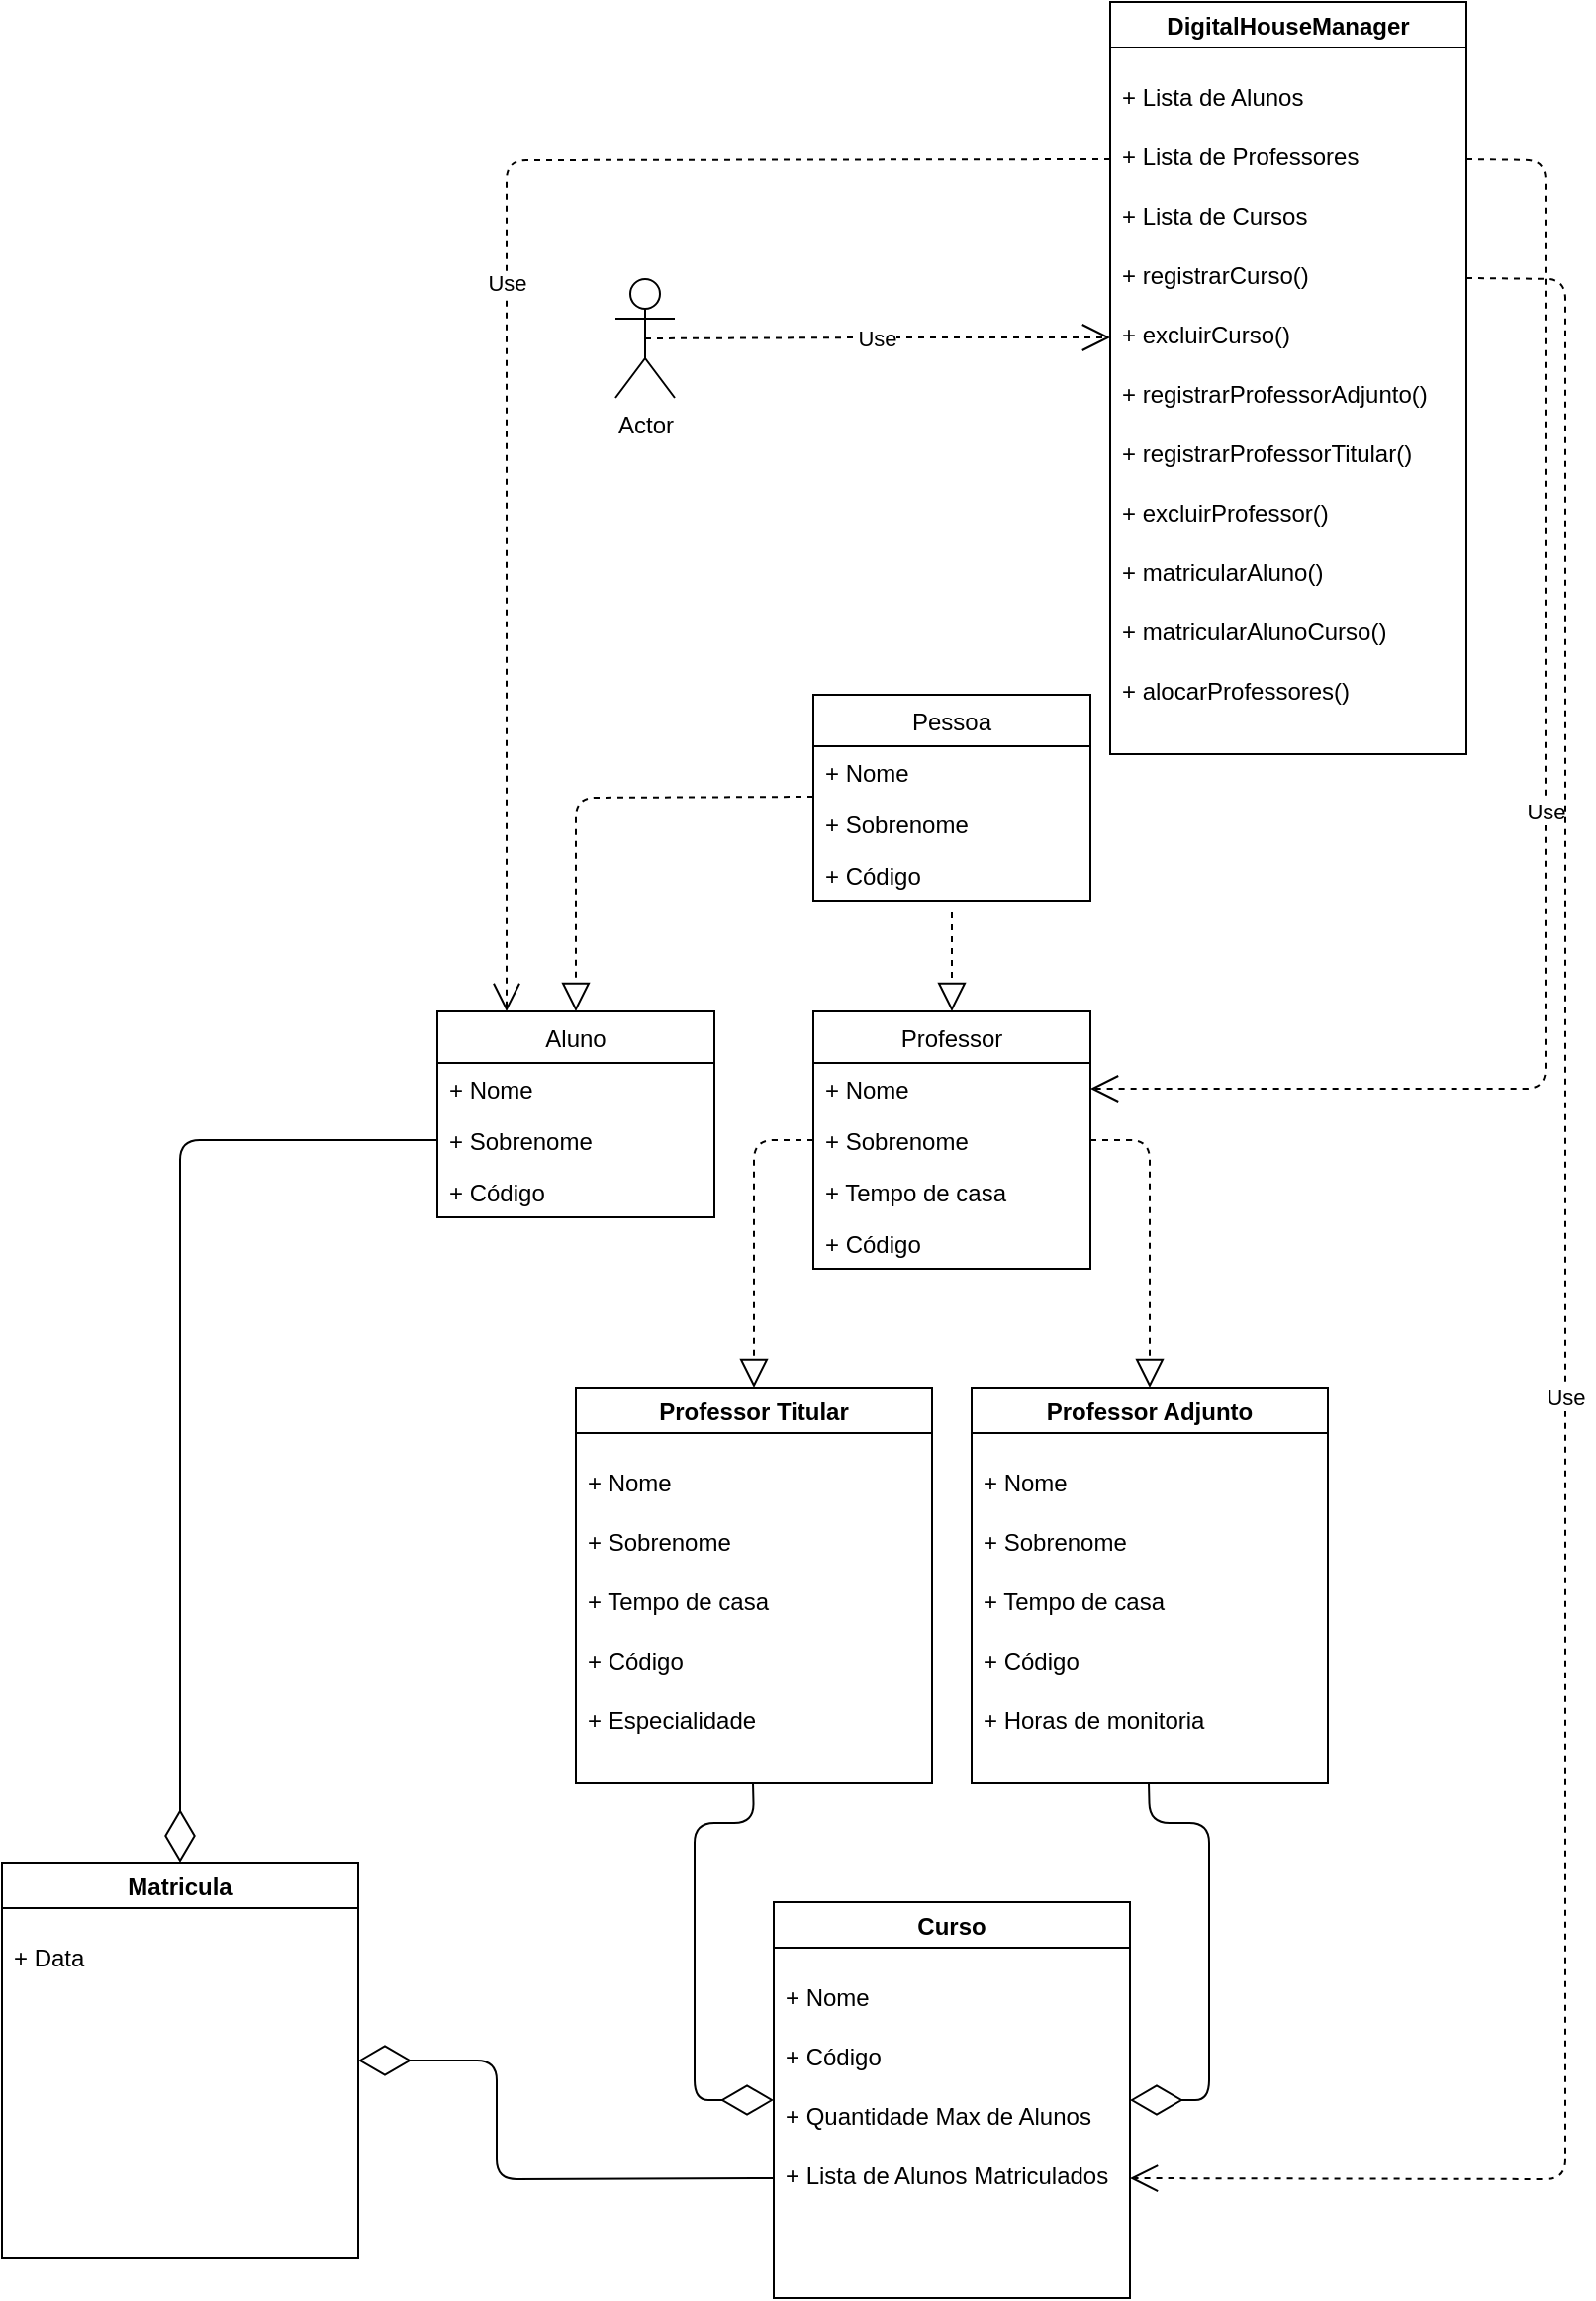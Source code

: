 <mxfile version="14.6.6" type="embed" pages="3"><diagram id="CEzgyfS1ZEKbiMNEQ5bn" name="Page-1"><mxGraphModel dx="1148" dy="632" grid="1" gridSize="10" guides="1" tooltips="1" connect="1" arrows="1" fold="1" page="1" pageScale="1" pageWidth="827" pageHeight="1169" math="0" shadow="0"><root><mxCell id="0"/><mxCell id="1" parent="0"/><mxCell id="S0CsdJAvT5r21fd5XkQx-24" value="Aluno" style="swimlane;fontStyle=0;childLayout=stackLayout;horizontal=1;startSize=26;fillColor=none;horizontalStack=0;resizeParent=1;resizeParentMax=0;resizeLast=0;collapsible=1;marginBottom=0;" parent="1" vertex="1"><mxGeometry x="240" y="510" width="140" height="104" as="geometry"/></mxCell><mxCell id="S0CsdJAvT5r21fd5XkQx-26" value="+ Nome" style="text;strokeColor=none;fillColor=none;align=left;verticalAlign=top;spacingLeft=4;spacingRight=4;overflow=hidden;rotatable=0;points=[[0,0.5],[1,0.5]];portConstraint=eastwest;" parent="S0CsdJAvT5r21fd5XkQx-24" vertex="1"><mxGeometry y="26" width="140" height="26" as="geometry"/></mxCell><mxCell id="S0CsdJAvT5r21fd5XkQx-25" value="+ Sobrenome" style="text;strokeColor=none;fillColor=none;align=left;verticalAlign=top;spacingLeft=4;spacingRight=4;overflow=hidden;rotatable=0;points=[[0,0.5],[1,0.5]];portConstraint=eastwest;" parent="S0CsdJAvT5r21fd5XkQx-24" vertex="1"><mxGeometry y="52" width="140" height="26" as="geometry"/></mxCell><mxCell id="S0CsdJAvT5r21fd5XkQx-27" value="+ Código" style="text;strokeColor=none;fillColor=none;align=left;verticalAlign=top;spacingLeft=4;spacingRight=4;overflow=hidden;rotatable=0;points=[[0,0.5],[1,0.5]];portConstraint=eastwest;" parent="S0CsdJAvT5r21fd5XkQx-24" vertex="1"><mxGeometry y="78" width="140" height="26" as="geometry"/></mxCell><mxCell id="mtN1036-0Aml82Bo_X0W-26" value="Professor" style="swimlane;fontStyle=0;childLayout=stackLayout;horizontal=1;startSize=26;fillColor=none;horizontalStack=0;resizeParent=1;resizeParentMax=0;resizeLast=0;collapsible=1;marginBottom=0;" parent="1" vertex="1"><mxGeometry x="430" y="510" width="140" height="130" as="geometry"/></mxCell><mxCell id="mtN1036-0Aml82Bo_X0W-27" value="+ Nome" style="text;strokeColor=none;fillColor=none;align=left;verticalAlign=top;spacingLeft=4;spacingRight=4;overflow=hidden;rotatable=0;points=[[0,0.5],[1,0.5]];portConstraint=eastwest;" parent="mtN1036-0Aml82Bo_X0W-26" vertex="1"><mxGeometry y="26" width="140" height="26" as="geometry"/></mxCell><mxCell id="mtN1036-0Aml82Bo_X0W-28" value="+ Sobrenome" style="text;strokeColor=none;fillColor=none;align=left;verticalAlign=top;spacingLeft=4;spacingRight=4;overflow=hidden;rotatable=0;points=[[0,0.5],[1,0.5]];portConstraint=eastwest;" parent="mtN1036-0Aml82Bo_X0W-26" vertex="1"><mxGeometry y="52" width="140" height="26" as="geometry"/></mxCell><mxCell id="mtN1036-0Aml82Bo_X0W-29" value="+ Tempo de casa" style="text;fillColor=none;align=left;verticalAlign=top;spacingLeft=4;spacingRight=4;overflow=hidden;rotatable=0;points=[[0,0.5],[1,0.5]];portConstraint=eastwest;" parent="mtN1036-0Aml82Bo_X0W-26" vertex="1"><mxGeometry y="78" width="140" height="26" as="geometry"/></mxCell><mxCell id="mtN1036-0Aml82Bo_X0W-32" value="+ Código" style="text;strokeColor=none;fillColor=none;align=left;verticalAlign=top;spacingLeft=4;spacingRight=4;overflow=hidden;rotatable=0;points=[[0,0.5],[1,0.5]];portConstraint=eastwest;" parent="mtN1036-0Aml82Bo_X0W-26" vertex="1"><mxGeometry y="104" width="140" height="26" as="geometry"/></mxCell><mxCell id="mtN1036-0Aml82Bo_X0W-34" value="Pessoa" style="swimlane;fontStyle=0;childLayout=stackLayout;horizontal=1;startSize=26;fillColor=none;horizontalStack=0;resizeParent=1;resizeParentMax=0;resizeLast=0;collapsible=1;marginBottom=0;" parent="1" vertex="1"><mxGeometry x="430" y="350" width="140" height="104" as="geometry"/></mxCell><mxCell id="mtN1036-0Aml82Bo_X0W-35" value="+ Nome" style="text;strokeColor=none;fillColor=none;align=left;verticalAlign=top;spacingLeft=4;spacingRight=4;overflow=hidden;rotatable=0;points=[[0,0.5],[1,0.5]];portConstraint=eastwest;" parent="mtN1036-0Aml82Bo_X0W-34" vertex="1"><mxGeometry y="26" width="140" height="26" as="geometry"/></mxCell><mxCell id="mtN1036-0Aml82Bo_X0W-36" value="+ Sobrenome" style="text;strokeColor=none;fillColor=none;align=left;verticalAlign=top;spacingLeft=4;spacingRight=4;overflow=hidden;rotatable=0;points=[[0,0.5],[1,0.5]];portConstraint=eastwest;" parent="mtN1036-0Aml82Bo_X0W-34" vertex="1"><mxGeometry y="52" width="140" height="26" as="geometry"/></mxCell><mxCell id="mtN1036-0Aml82Bo_X0W-37" value="+ Código" style="text;strokeColor=none;fillColor=none;align=left;verticalAlign=top;spacingLeft=4;spacingRight=4;overflow=hidden;rotatable=0;points=[[0,0.5],[1,0.5]];portConstraint=eastwest;" parent="mtN1036-0Aml82Bo_X0W-34" vertex="1"><mxGeometry y="78" width="140" height="26" as="geometry"/></mxCell><mxCell id="mtN1036-0Aml82Bo_X0W-38" value="" style="endArrow=block;dashed=1;endFill=0;endSize=12;html=1;entryX=0.5;entryY=0;entryDx=0;entryDy=0;strokeWidth=1;rounded=1;shadow=0;sketch=0;jumpStyle=none;" parent="1" target="mtN1036-0Aml82Bo_X0W-26" edge="1"><mxGeometry width="160" relative="1" as="geometry"><mxPoint x="500" y="460" as="sourcePoint"/><mxPoint x="600" y="470" as="targetPoint"/></mxGeometry></mxCell><mxCell id="mtN1036-0Aml82Bo_X0W-39" value="" style="endArrow=block;dashed=1;endFill=0;endSize=12;html=1;shadow=0;strokeWidth=1;entryX=0.5;entryY=0;entryDx=0;entryDy=0;" parent="1" target="S0CsdJAvT5r21fd5XkQx-24" edge="1"><mxGeometry width="160" relative="1" as="geometry"><mxPoint x="430" y="401.5" as="sourcePoint"/><mxPoint x="220" y="402" as="targetPoint"/><Array as="points"><mxPoint x="310" y="402"/></Array></mxGeometry></mxCell><mxCell id="oIrv9wTdibyzk0VPh0hq-39" value="Professor Titular" style="swimlane;startSize=23;" parent="1" vertex="1"><mxGeometry x="310" y="700" width="180" height="200" as="geometry"/></mxCell><mxCell id="oIrv9wTdibyzk0VPh0hq-24" value="+ Nome" style="text;strokeColor=none;fillColor=none;align=left;verticalAlign=top;spacingLeft=4;spacingRight=4;overflow=hidden;rotatable=0;points=[[0,0.5],[1,0.5]];portConstraint=eastwest;" parent="oIrv9wTdibyzk0VPh0hq-39" vertex="1"><mxGeometry y="34.5" width="200" height="30" as="geometry"/></mxCell><mxCell id="oIrv9wTdibyzk0VPh0hq-41" value="+ Sobrenome" style="text;strokeColor=none;fillColor=none;align=left;verticalAlign=top;spacingLeft=4;spacingRight=4;overflow=hidden;rotatable=0;points=[[0,0.5],[1,0.5]];portConstraint=eastwest;" parent="oIrv9wTdibyzk0VPh0hq-39" vertex="1"><mxGeometry y="64.5" width="200" height="30" as="geometry"/></mxCell><mxCell id="oIrv9wTdibyzk0VPh0hq-42" value="+ Tempo de casa" style="text;strokeColor=none;fillColor=none;align=left;verticalAlign=top;spacingLeft=4;spacingRight=4;overflow=hidden;rotatable=0;points=[[0,0.5],[1,0.5]];portConstraint=eastwest;" parent="oIrv9wTdibyzk0VPh0hq-39" vertex="1"><mxGeometry y="94.5" width="200" height="30" as="geometry"/></mxCell><mxCell id="oIrv9wTdibyzk0VPh0hq-43" value="+ Código" style="text;strokeColor=none;fillColor=none;align=left;verticalAlign=top;spacingLeft=4;spacingRight=4;overflow=hidden;rotatable=0;points=[[0,0.5],[1,0.5]];portConstraint=eastwest;" parent="oIrv9wTdibyzk0VPh0hq-39" vertex="1"><mxGeometry y="124.5" width="200" height="30" as="geometry"/></mxCell><mxCell id="oIrv9wTdibyzk0VPh0hq-44" value="+ Especialidade" style="text;strokeColor=none;fillColor=none;align=left;verticalAlign=top;spacingLeft=4;spacingRight=4;overflow=hidden;rotatable=0;points=[[0,0.5],[1,0.5]];portConstraint=eastwest;" parent="oIrv9wTdibyzk0VPh0hq-39" vertex="1"><mxGeometry y="154.5" width="200" height="30" as="geometry"/></mxCell><mxCell id="oIrv9wTdibyzk0VPh0hq-45" value="Professor Adjunto" style="swimlane;startSize=23;" parent="1" vertex="1"><mxGeometry x="510" y="700" width="180" height="200" as="geometry"/></mxCell><mxCell id="oIrv9wTdibyzk0VPh0hq-46" value="+ Nome" style="text;strokeColor=none;fillColor=none;align=left;verticalAlign=top;spacingLeft=4;spacingRight=4;overflow=hidden;rotatable=0;points=[[0,0.5],[1,0.5]];portConstraint=eastwest;" parent="oIrv9wTdibyzk0VPh0hq-45" vertex="1"><mxGeometry y="34.5" width="200" height="30" as="geometry"/></mxCell><mxCell id="oIrv9wTdibyzk0VPh0hq-47" value="+ Sobrenome" style="text;strokeColor=none;fillColor=none;align=left;verticalAlign=top;spacingLeft=4;spacingRight=4;overflow=hidden;rotatable=0;points=[[0,0.5],[1,0.5]];portConstraint=eastwest;" parent="oIrv9wTdibyzk0VPh0hq-45" vertex="1"><mxGeometry y="64.5" width="200" height="30" as="geometry"/></mxCell><mxCell id="oIrv9wTdibyzk0VPh0hq-48" value="+ Tempo de casa" style="text;strokeColor=none;fillColor=none;align=left;verticalAlign=top;spacingLeft=4;spacingRight=4;overflow=hidden;rotatable=0;points=[[0,0.5],[1,0.5]];portConstraint=eastwest;" parent="oIrv9wTdibyzk0VPh0hq-45" vertex="1"><mxGeometry y="94.5" width="200" height="30" as="geometry"/></mxCell><mxCell id="oIrv9wTdibyzk0VPh0hq-49" value="+ Código" style="text;strokeColor=none;fillColor=none;align=left;verticalAlign=top;spacingLeft=4;spacingRight=4;overflow=hidden;rotatable=0;points=[[0,0.5],[1,0.5]];portConstraint=eastwest;" parent="oIrv9wTdibyzk0VPh0hq-45" vertex="1"><mxGeometry y="124.5" width="200" height="30" as="geometry"/></mxCell><mxCell id="oIrv9wTdibyzk0VPh0hq-50" value="+ Horas de monitoria" style="text;strokeColor=none;fillColor=none;align=left;verticalAlign=top;spacingLeft=4;spacingRight=4;overflow=hidden;rotatable=0;points=[[0,0.5],[1,0.5]];portConstraint=eastwest;" parent="oIrv9wTdibyzk0VPh0hq-45" vertex="1"><mxGeometry y="154.5" width="200" height="30" as="geometry"/></mxCell><mxCell id="oIrv9wTdibyzk0VPh0hq-51" value="" style="endArrow=block;dashed=1;endFill=0;endSize=12;html=1;entryX=0.5;entryY=0;entryDx=0;entryDy=0;exitX=1;exitY=0.5;exitDx=0;exitDy=0;" parent="1" source="mtN1036-0Aml82Bo_X0W-28" target="oIrv9wTdibyzk0VPh0hq-45" edge="1"><mxGeometry width="160" relative="1" as="geometry"><mxPoint x="570" y="580" as="sourcePoint"/><mxPoint x="730" y="580" as="targetPoint"/><Array as="points"><mxPoint x="600" y="575"/></Array></mxGeometry></mxCell><mxCell id="oIrv9wTdibyzk0VPh0hq-53" value="" style="endArrow=block;dashed=1;endFill=0;endSize=12;html=1;entryX=0.5;entryY=0;entryDx=0;entryDy=0;exitX=0;exitY=0.5;exitDx=0;exitDy=0;" parent="1" source="mtN1036-0Aml82Bo_X0W-28" target="oIrv9wTdibyzk0VPh0hq-39" edge="1"><mxGeometry width="160" relative="1" as="geometry"><mxPoint x="399.76" y="584" as="sourcePoint"/><mxPoint x="399.76" y="614" as="targetPoint"/><Array as="points"><mxPoint x="400" y="575"/></Array></mxGeometry></mxCell><mxCell id="oIrv9wTdibyzk0VPh0hq-66" value="" style="endArrow=diamondThin;endFill=0;endSize=24;html=1;strokeWidth=1;" parent="1" edge="1"><mxGeometry width="160" relative="1" as="geometry"><mxPoint x="599.5" y="900" as="sourcePoint"/><mxPoint x="590" y="1060" as="targetPoint"/><Array as="points"><mxPoint x="600" y="920"/><mxPoint x="630" y="920"/><mxPoint x="630" y="1060"/></Array></mxGeometry></mxCell><mxCell id="oIrv9wTdibyzk0VPh0hq-67" value="" style="endArrow=diamondThin;endFill=0;endSize=24;html=1;strokeWidth=1;" parent="1" edge="1"><mxGeometry width="160" relative="1" as="geometry"><mxPoint x="399.5" y="900" as="sourcePoint"/><mxPoint x="410" y="1060" as="targetPoint"/><Array as="points"><mxPoint x="400" y="920"/><mxPoint x="370" y="920"/><mxPoint x="370" y="1060"/></Array></mxGeometry></mxCell><mxCell id="k4V3ihr_i5Y-Pjru0V6B-3" value="Curso" style="swimlane;startSize=23;" parent="1" vertex="1"><mxGeometry x="410" y="960" width="180" height="200" as="geometry"/></mxCell><mxCell id="k4V3ihr_i5Y-Pjru0V6B-4" value="+ Nome" style="text;strokeColor=none;fillColor=none;align=left;verticalAlign=top;spacingLeft=4;spacingRight=4;overflow=hidden;rotatable=0;points=[[0,0.5],[1,0.5]];portConstraint=eastwest;" parent="k4V3ihr_i5Y-Pjru0V6B-3" vertex="1"><mxGeometry y="34.5" width="180" height="30" as="geometry"/></mxCell><mxCell id="k4V3ihr_i5Y-Pjru0V6B-5" value="+ Código" style="text;strokeColor=none;fillColor=none;align=left;verticalAlign=top;spacingLeft=4;spacingRight=4;overflow=hidden;rotatable=0;points=[[0,0.5],[1,0.5]];portConstraint=eastwest;" parent="k4V3ihr_i5Y-Pjru0V6B-3" vertex="1"><mxGeometry y="64.5" width="180" height="30" as="geometry"/></mxCell><mxCell id="k4V3ihr_i5Y-Pjru0V6B-6" value="+ Quantidade Max de Alunos" style="text;strokeColor=none;fillColor=none;align=left;verticalAlign=top;spacingLeft=4;spacingRight=4;overflow=hidden;rotatable=0;points=[[0,0.5],[1,0.5]];portConstraint=eastwest;" parent="k4V3ihr_i5Y-Pjru0V6B-3" vertex="1"><mxGeometry y="94.5" width="180" height="30" as="geometry"/></mxCell><mxCell id="k4V3ihr_i5Y-Pjru0V6B-7" value="+ Lista de Alunos Matriculados" style="text;strokeColor=none;fillColor=none;align=left;verticalAlign=top;spacingLeft=4;spacingRight=4;overflow=hidden;rotatable=0;points=[[0,0.5],[1,0.5]];portConstraint=eastwest;" parent="k4V3ihr_i5Y-Pjru0V6B-3" vertex="1"><mxGeometry y="124.5" width="180" height="30" as="geometry"/></mxCell><mxCell id="2" value="Matricula" style="swimlane;startSize=23;" parent="1" vertex="1"><mxGeometry x="20" y="940" width="180" height="200" as="geometry"/></mxCell><mxCell id="3" value="+ Data" style="text;strokeColor=none;fillColor=none;align=left;verticalAlign=top;spacingLeft=4;spacingRight=4;overflow=hidden;rotatable=0;points=[[0,0.5],[1,0.5]];portConstraint=eastwest;" parent="2" vertex="1"><mxGeometry y="34.5" width="180" height="30" as="geometry"/></mxCell><mxCell id="10" value="" style="endArrow=diamondThin;endFill=0;endSize=24;html=1;entryX=0.5;entryY=0;entryDx=0;entryDy=0;exitX=0;exitY=0.5;exitDx=0;exitDy=0;" parent="1" source="S0CsdJAvT5r21fd5XkQx-25" target="2" edge="1"><mxGeometry width="160" relative="1" as="geometry"><mxPoint x="50" y="574.5" as="sourcePoint"/><mxPoint x="210" y="574.5" as="targetPoint"/><Array as="points"><mxPoint x="110" y="575"/></Array></mxGeometry></mxCell><mxCell id="11" value="" style="endArrow=diamondThin;endFill=0;endSize=24;html=1;entryX=1;entryY=0.5;entryDx=0;entryDy=0;exitX=0;exitY=0.5;exitDx=0;exitDy=0;" parent="1" source="k4V3ihr_i5Y-Pjru0V6B-7" target="2" edge="1"><mxGeometry width="160" relative="1" as="geometry"><mxPoint x="330" y="660" as="sourcePoint"/><mxPoint x="190" y="785" as="targetPoint"/><Array as="points"><mxPoint x="270" y="1100"/><mxPoint x="270" y="1040"/></Array></mxGeometry></mxCell><mxCell id="12" value="DigitalHouseManager" style="swimlane;startSize=23;" parent="1" vertex="1"><mxGeometry x="580" width="180" height="380" as="geometry"/></mxCell><mxCell id="13" value="+ Lista de Alunos" style="text;strokeColor=none;fillColor=none;align=left;verticalAlign=top;spacingLeft=4;spacingRight=4;overflow=hidden;rotatable=0;points=[[0,0.5],[1,0.5]];portConstraint=eastwest;" parent="12" vertex="1"><mxGeometry y="34.5" width="180" height="30" as="geometry"/></mxCell><mxCell id="14" value="+ Lista de Professores" style="text;strokeColor=none;fillColor=none;align=left;verticalAlign=top;spacingLeft=4;spacingRight=4;overflow=hidden;rotatable=0;points=[[0,0.5],[1,0.5]];portConstraint=eastwest;" parent="12" vertex="1"><mxGeometry y="64.5" width="180" height="30" as="geometry"/></mxCell><mxCell id="15" value="+ Lista de Cursos" style="text;strokeColor=none;fillColor=none;align=left;verticalAlign=top;spacingLeft=4;spacingRight=4;overflow=hidden;rotatable=0;points=[[0,0.5],[1,0.5]];portConstraint=eastwest;" parent="12" vertex="1"><mxGeometry y="94.5" width="180" height="30" as="geometry"/></mxCell><mxCell id="21" value="+ registrarCurso()" style="text;strokeColor=none;fillColor=none;align=left;verticalAlign=top;spacingLeft=4;spacingRight=4;overflow=hidden;rotatable=0;points=[[0,0.5],[1,0.5]];portConstraint=eastwest;" parent="12" vertex="1"><mxGeometry y="124.5" width="180" height="30" as="geometry"/></mxCell><mxCell id="22" value="+ excluirCurso()" style="text;strokeColor=none;fillColor=none;align=left;verticalAlign=top;spacingLeft=4;spacingRight=4;overflow=hidden;rotatable=0;points=[[0,0.5],[1,0.5]];portConstraint=eastwest;" parent="12" vertex="1"><mxGeometry y="154.5" width="180" height="30" as="geometry"/></mxCell><mxCell id="23" value="+ registrarProfessorAdjunto()" style="text;strokeColor=none;fillColor=none;align=left;verticalAlign=top;spacingLeft=4;spacingRight=4;overflow=hidden;rotatable=0;points=[[0,0.5],[1,0.5]];portConstraint=eastwest;" parent="12" vertex="1"><mxGeometry y="184.5" width="180" height="30" as="geometry"/></mxCell><mxCell id="24" value="+ registrarProfessorTitular()" style="text;strokeColor=none;fillColor=none;align=left;verticalAlign=top;spacingLeft=4;spacingRight=4;overflow=hidden;rotatable=0;points=[[0,0.5],[1,0.5]];portConstraint=eastwest;" parent="12" vertex="1"><mxGeometry y="214.5" width="180" height="30" as="geometry"/></mxCell><mxCell id="25" value="+ excluirProfessor()" style="text;strokeColor=none;fillColor=none;align=left;verticalAlign=top;spacingLeft=4;spacingRight=4;overflow=hidden;rotatable=0;points=[[0,0.5],[1,0.5]];portConstraint=eastwest;" parent="12" vertex="1"><mxGeometry y="244.5" width="180" height="30" as="geometry"/></mxCell><mxCell id="26" value="+ matricularAluno()" style="text;strokeColor=none;fillColor=none;align=left;verticalAlign=top;spacingLeft=4;spacingRight=4;overflow=hidden;rotatable=0;points=[[0,0.5],[1,0.5]];portConstraint=eastwest;" parent="12" vertex="1"><mxGeometry y="274.5" width="180" height="30" as="geometry"/></mxCell><mxCell id="27" value="+ matricularAlunoCurso()" style="text;strokeColor=none;fillColor=none;align=left;verticalAlign=top;spacingLeft=4;spacingRight=4;overflow=hidden;rotatable=0;points=[[0,0.5],[1,0.5]];portConstraint=eastwest;" parent="12" vertex="1"><mxGeometry y="304.5" width="180" height="30" as="geometry"/></mxCell><mxCell id="28" value="+ alocarProfessores()" style="text;strokeColor=none;fillColor=none;align=left;verticalAlign=top;spacingLeft=4;spacingRight=4;overflow=hidden;rotatable=0;points=[[0,0.5],[1,0.5]];portConstraint=eastwest;" parent="12" vertex="1"><mxGeometry y="334.5" width="180" height="30" as="geometry"/></mxCell><mxCell id="18" value="Use" style="endArrow=open;endSize=12;dashed=1;html=1;entryX=0.25;entryY=0;entryDx=0;entryDy=0;exitX=0;exitY=0.5;exitDx=0;exitDy=0;" parent="1" source="14" target="S0CsdJAvT5r21fd5XkQx-24" edge="1"><mxGeometry width="160" relative="1" as="geometry"><mxPoint x="300" y="120" as="sourcePoint"/><mxPoint x="460" y="120" as="targetPoint"/><Array as="points"><mxPoint x="275" y="80"/></Array></mxGeometry></mxCell><mxCell id="19" value="Use" style="endArrow=open;endSize=12;dashed=1;html=1;exitX=1;exitY=0.5;exitDx=0;exitDy=0;entryX=1;entryY=0.5;entryDx=0;entryDy=0;" parent="1" source="14" target="mtN1036-0Aml82Bo_X0W-27" edge="1"><mxGeometry width="160" relative="1" as="geometry"><mxPoint x="760" y="120" as="sourcePoint"/><mxPoint x="880" y="120" as="targetPoint"/><Array as="points"><mxPoint x="800" y="80"/><mxPoint x="800" y="549"/></Array></mxGeometry></mxCell><mxCell id="20" value="Use" style="endArrow=open;endSize=12;dashed=1;html=1;exitX=1;exitY=0.5;exitDx=0;exitDy=0;entryX=1;entryY=0.5;entryDx=0;entryDy=0;" parent="1" source="21" target="k4V3ihr_i5Y-Pjru0V6B-7" edge="1"><mxGeometry width="160" relative="1" as="geometry"><mxPoint x="700" y="160" as="sourcePoint"/><mxPoint x="570" y="559.5" as="targetPoint"/><Array as="points"><mxPoint x="810" y="140"/><mxPoint x="810" y="1100"/></Array></mxGeometry></mxCell><mxCell id="29" value="Actor" style="shape=umlActor;verticalLabelPosition=bottom;verticalAlign=top;html=1;outlineConnect=0;" vertex="1" parent="1"><mxGeometry x="330" y="140" width="30" height="60" as="geometry"/></mxCell><mxCell id="30" value="Use" style="endArrow=open;endSize=12;dashed=1;html=1;exitX=0.5;exitY=0.5;exitDx=0;exitDy=0;exitPerimeter=0;entryX=0;entryY=0.5;entryDx=0;entryDy=0;" edge="1" parent="1" source="29" target="22"><mxGeometry width="160" relative="1" as="geometry"><mxPoint x="380" y="169.5" as="sourcePoint"/><mxPoint x="540" y="169.5" as="targetPoint"/><Array as="points"><mxPoint x="460" y="169.5"/></Array></mxGeometry></mxCell></root></mxGraphModel></diagram><diagram id="fzf1Q0286Iwjel0q1VAe" name="Page-2"><mxGraphModel dx="981" dy="526" grid="1" gridSize="10" guides="1" tooltips="1" connect="1" arrows="1" fold="1" page="1" pageScale="1" pageWidth="827" pageHeight="1169" math="0" shadow="0"><root><mxCell id="bYKJvCfBuwUYdbz-hcBb-0"/><mxCell id="bYKJvCfBuwUYdbz-hcBb-1" parent="bYKJvCfBuwUYdbz-hcBb-0"/><mxCell id="bYKJvCfBuwUYdbz-hcBb-2" value="Mamífero" style="swimlane;fontStyle=0;childLayout=stackLayout;horizontal=1;startSize=26;fillColor=none;horizontalStack=0;resizeParent=1;resizeParentMax=0;resizeLast=0;collapsible=1;marginBottom=0;strokeColor=#000000;" vertex="1" parent="bYKJvCfBuwUYdbz-hcBb-1"><mxGeometry x="350" width="140" height="190" as="geometry"/></mxCell><mxCell id="bYKJvCfBuwUYdbz-hcBb-3" value="+ Glândulas mamarias" style="text;strokeColor=none;fillColor=none;align=left;verticalAlign=top;spacingLeft=4;spacingRight=4;overflow=hidden;rotatable=0;points=[[0,0.5],[1,0.5]];portConstraint=eastwest;" vertex="1" parent="bYKJvCfBuwUYdbz-hcBb-2"><mxGeometry y="26" width="140" height="26" as="geometry"/></mxCell><mxCell id="bYKJvCfBuwUYdbz-hcBb-4" value="+ Corpo com pelos" style="text;strokeColor=none;fillColor=none;align=left;verticalAlign=top;spacingLeft=4;spacingRight=4;overflow=hidden;rotatable=0;points=[[0,0.5],[1,0.5]];portConstraint=eastwest;" vertex="1" parent="bYKJvCfBuwUYdbz-hcBb-2"><mxGeometry y="52" width="140" height="26" as="geometry"/></mxCell><mxCell id="bYKJvCfBuwUYdbz-hcBb-5" value="+ Correr" style="text;strokeColor=none;fillColor=none;align=left;verticalAlign=top;spacingLeft=4;spacingRight=4;overflow=hidden;rotatable=0;points=[[0,0.5],[1,0.5]];portConstraint=eastwest;" vertex="1" parent="bYKJvCfBuwUYdbz-hcBb-2"><mxGeometry y="78" width="140" height="26" as="geometry"/></mxCell><mxCell id="oJP6TJ0Ua6mEwM99TovI-13" value="Classname" style="swimlane;fontStyle=1;align=center;verticalAlign=top;childLayout=stackLayout;horizontal=1;startSize=26;horizontalStack=0;resizeParent=1;resizeParentMax=0;resizeLast=0;collapsible=1;marginBottom=0;strokeColor=#000000;" vertex="1" parent="bYKJvCfBuwUYdbz-hcBb-2"><mxGeometry y="104" width="140" height="86" as="geometry"/></mxCell><mxCell id="oJP6TJ0Ua6mEwM99TovI-14" value="+ field: type" style="text;strokeColor=none;fillColor=none;align=left;verticalAlign=top;spacingLeft=4;spacingRight=4;overflow=hidden;rotatable=0;points=[[0,0.5],[1,0.5]];portConstraint=eastwest;" vertex="1" parent="oJP6TJ0Ua6mEwM99TovI-13"><mxGeometry y="26" width="140" height="26" as="geometry"/></mxCell><mxCell id="oJP6TJ0Ua6mEwM99TovI-15" value="" style="line;strokeWidth=1;fillColor=none;align=left;verticalAlign=middle;spacingTop=-1;spacingLeft=3;spacingRight=3;rotatable=0;labelPosition=right;points=[];portConstraint=eastwest;" vertex="1" parent="oJP6TJ0Ua6mEwM99TovI-13"><mxGeometry y="52" width="140" height="8" as="geometry"/></mxCell><mxCell id="oJP6TJ0Ua6mEwM99TovI-16" value="+ method(type): type" style="text;strokeColor=none;fillColor=none;align=left;verticalAlign=top;spacingLeft=4;spacingRight=4;overflow=hidden;rotatable=0;points=[[0,0.5],[1,0.5]];portConstraint=eastwest;" vertex="1" parent="oJP6TJ0Ua6mEwM99TovI-13"><mxGeometry y="60" width="140" height="26" as="geometry"/></mxCell><mxCell id="oJP6TJ0Ua6mEwM99TovI-0" value="Cachorro" style="swimlane;fontStyle=1;align=center;verticalAlign=top;childLayout=stackLayout;horizontal=1;startSize=26;horizontalStack=0;resizeParent=1;resizeParentMax=0;resizeLast=0;collapsible=1;marginBottom=0;strokeColor=#000000;" vertex="1" parent="bYKJvCfBuwUYdbz-hcBb-1"><mxGeometry x="80" y="200" width="160" height="86" as="geometry"/></mxCell><mxCell id="oJP6TJ0Ua6mEwM99TovI-1" value="+ field: type" style="text;strokeColor=none;fillColor=none;align=left;verticalAlign=top;spacingLeft=4;spacingRight=4;overflow=hidden;rotatable=0;points=[[0,0.5],[1,0.5]];portConstraint=eastwest;" vertex="1" parent="oJP6TJ0Ua6mEwM99TovI-0"><mxGeometry y="26" width="160" height="26" as="geometry"/></mxCell><mxCell id="oJP6TJ0Ua6mEwM99TovI-2" value="" style="line;strokeWidth=1;fillColor=none;align=left;verticalAlign=middle;spacingTop=-1;spacingLeft=3;spacingRight=3;rotatable=0;labelPosition=right;points=[];portConstraint=eastwest;" vertex="1" parent="oJP6TJ0Ua6mEwM99TovI-0"><mxGeometry y="52" width="160" height="8" as="geometry"/></mxCell><mxCell id="oJP6TJ0Ua6mEwM99TovI-3" value="+ method(type): type" style="text;strokeColor=none;fillColor=none;align=left;verticalAlign=top;spacingLeft=4;spacingRight=4;overflow=hidden;rotatable=0;points=[[0,0.5],[1,0.5]];portConstraint=eastwest;" vertex="1" parent="oJP6TJ0Ua6mEwM99TovI-0"><mxGeometry y="60" width="160" height="26" as="geometry"/></mxCell><mxCell id="oJP6TJ0Ua6mEwM99TovI-4" value="Gato" style="swimlane;fontStyle=1;align=center;verticalAlign=top;childLayout=stackLayout;horizontal=1;startSize=26;horizontalStack=0;resizeParent=1;resizeParentMax=0;resizeLast=0;collapsible=1;marginBottom=0;strokeColor=#000000;" vertex="1" parent="bYKJvCfBuwUYdbz-hcBb-1"><mxGeometry x="340" y="200" width="160" height="86" as="geometry"/></mxCell><mxCell id="oJP6TJ0Ua6mEwM99TovI-5" value="+ field: type" style="text;strokeColor=none;fillColor=none;align=left;verticalAlign=top;spacingLeft=4;spacingRight=4;overflow=hidden;rotatable=0;points=[[0,0.5],[1,0.5]];portConstraint=eastwest;" vertex="1" parent="oJP6TJ0Ua6mEwM99TovI-4"><mxGeometry y="26" width="160" height="26" as="geometry"/></mxCell><mxCell id="oJP6TJ0Ua6mEwM99TovI-6" value="" style="line;strokeWidth=1;fillColor=none;align=left;verticalAlign=middle;spacingTop=-1;spacingLeft=3;spacingRight=3;rotatable=0;labelPosition=right;points=[];portConstraint=eastwest;" vertex="1" parent="oJP6TJ0Ua6mEwM99TovI-4"><mxGeometry y="52" width="160" height="8" as="geometry"/></mxCell><mxCell id="oJP6TJ0Ua6mEwM99TovI-7" value="+ method(type): type" style="text;strokeColor=none;fillColor=none;align=left;verticalAlign=top;spacingLeft=4;spacingRight=4;overflow=hidden;rotatable=0;points=[[0,0.5],[1,0.5]];portConstraint=eastwest;" vertex="1" parent="oJP6TJ0Ua6mEwM99TovI-4"><mxGeometry y="60" width="160" height="26" as="geometry"/></mxCell><mxCell id="oJP6TJ0Ua6mEwM99TovI-8" value="Ser Humano" style="swimlane;fontStyle=1;align=center;verticalAlign=top;childLayout=stackLayout;horizontal=1;startSize=26;horizontalStack=0;resizeParent=1;resizeParentMax=0;resizeLast=0;collapsible=1;marginBottom=0;strokeColor=#000000;" vertex="1" parent="bYKJvCfBuwUYdbz-hcBb-1"><mxGeometry x="620" y="200" width="160" height="86" as="geometry"/></mxCell><mxCell id="oJP6TJ0Ua6mEwM99TovI-9" value="+ field: type" style="text;strokeColor=none;fillColor=none;align=left;verticalAlign=top;spacingLeft=4;spacingRight=4;overflow=hidden;rotatable=0;points=[[0,0.5],[1,0.5]];portConstraint=eastwest;" vertex="1" parent="oJP6TJ0Ua6mEwM99TovI-8"><mxGeometry y="26" width="160" height="26" as="geometry"/></mxCell><mxCell id="oJP6TJ0Ua6mEwM99TovI-10" value="" style="line;strokeWidth=1;fillColor=none;align=left;verticalAlign=middle;spacingTop=-1;spacingLeft=3;spacingRight=3;rotatable=0;labelPosition=right;points=[];portConstraint=eastwest;" vertex="1" parent="oJP6TJ0Ua6mEwM99TovI-8"><mxGeometry y="52" width="160" height="8" as="geometry"/></mxCell><mxCell id="oJP6TJ0Ua6mEwM99TovI-11" value="+ method(type): type" style="text;strokeColor=none;fillColor=none;align=left;verticalAlign=top;spacingLeft=4;spacingRight=4;overflow=hidden;rotatable=0;points=[[0,0.5],[1,0.5]];portConstraint=eastwest;" vertex="1" parent="oJP6TJ0Ua6mEwM99TovI-8"><mxGeometry y="60" width="160" height="26" as="geometry"/></mxCell></root></mxGraphModel></diagram><diagram id="vQ6QJAtk1Fx9QSZT2JK1" name="Page-3"><mxGraphModel dx="1422" dy="762" grid="1" gridSize="10" guides="1" tooltips="1" connect="1" arrows="1" fold="1" page="1" pageScale="1" pageWidth="827" pageHeight="1169" math="0" shadow="0"><root><mxCell id="XJTQxy6DdI8myOnTarFJ-0"/><mxCell id="XJTQxy6DdI8myOnTarFJ-1" parent="XJTQxy6DdI8myOnTarFJ-0"/><mxCell id="XJTQxy6DdI8myOnTarFJ-6" value="Usuario" style="swimlane;fontStyle=1;align=center;verticalAlign=top;childLayout=stackLayout;horizontal=1;startSize=26;horizontalStack=0;resizeParent=1;resizeParentMax=0;resizeLast=0;collapsible=1;marginBottom=0;" vertex="1" parent="XJTQxy6DdI8myOnTarFJ-1"><mxGeometry x="330" y="40" width="160" height="86" as="geometry"/></mxCell><mxCell id="XJTQxy6DdI8myOnTarFJ-7" value="+ field: type" style="text;strokeColor=none;fillColor=none;align=left;verticalAlign=top;spacingLeft=4;spacingRight=4;overflow=hidden;rotatable=0;points=[[0,0.5],[1,0.5]];portConstraint=eastwest;" vertex="1" parent="XJTQxy6DdI8myOnTarFJ-6"><mxGeometry y="26" width="160" height="26" as="geometry"/></mxCell><mxCell id="XJTQxy6DdI8myOnTarFJ-8" value="" style="line;strokeWidth=1;fillColor=none;align=left;verticalAlign=middle;spacingTop=-1;spacingLeft=3;spacingRight=3;rotatable=0;labelPosition=right;points=[];portConstraint=eastwest;" vertex="1" parent="XJTQxy6DdI8myOnTarFJ-6"><mxGeometry y="52" width="160" height="8" as="geometry"/></mxCell><mxCell id="XJTQxy6DdI8myOnTarFJ-9" value="+ method(type): type" style="text;strokeColor=none;fillColor=none;align=left;verticalAlign=top;spacingLeft=4;spacingRight=4;overflow=hidden;rotatable=0;points=[[0,0.5],[1,0.5]];portConstraint=eastwest;" vertex="1" parent="XJTQxy6DdI8myOnTarFJ-6"><mxGeometry y="60" width="160" height="26" as="geometry"/></mxCell><mxCell id="XJTQxy6DdI8myOnTarFJ-14" value="Produto" style="swimlane;fontStyle=1;align=center;verticalAlign=top;childLayout=stackLayout;horizontal=1;startSize=26;horizontalStack=0;resizeParent=1;resizeParentMax=0;resizeLast=0;collapsible=1;marginBottom=0;" vertex="1" parent="XJTQxy6DdI8myOnTarFJ-1"><mxGeometry x="540" y="170" width="160" height="134" as="geometry"/></mxCell><mxCell id="XJTQxy6DdI8myOnTarFJ-15" value="+ id&#10;+ valorProduto&#10;+descrição" style="text;strokeColor=none;fillColor=none;align=left;verticalAlign=top;spacingLeft=4;spacingRight=4;overflow=hidden;rotatable=0;points=[[0,0.5],[1,0.5]];portConstraint=eastwest;" vertex="1" parent="XJTQxy6DdI8myOnTarFJ-14"><mxGeometry y="26" width="160" height="74" as="geometry"/></mxCell><mxCell id="XJTQxy6DdI8myOnTarFJ-16" value="" style="line;strokeWidth=1;fillColor=none;align=left;verticalAlign=middle;spacingTop=-1;spacingLeft=3;spacingRight=3;rotatable=0;labelPosition=right;points=[];portConstraint=eastwest;" vertex="1" parent="XJTQxy6DdI8myOnTarFJ-14"><mxGeometry y="100" width="160" height="8" as="geometry"/></mxCell><mxCell id="XJTQxy6DdI8myOnTarFJ-17" value="+ method(type): type" style="text;strokeColor=none;fillColor=none;align=left;verticalAlign=top;spacingLeft=4;spacingRight=4;overflow=hidden;rotatable=0;points=[[0,0.5],[1,0.5]];portConstraint=eastwest;" vertex="1" parent="XJTQxy6DdI8myOnTarFJ-14"><mxGeometry y="108" width="160" height="26" as="geometry"/></mxCell><mxCell id="XJTQxy6DdI8myOnTarFJ-18" value="Combo" style="swimlane;fontStyle=1;align=center;verticalAlign=top;childLayout=stackLayout;horizontal=1;startSize=26;horizontalStack=0;resizeParent=1;resizeParentMax=0;resizeLast=0;collapsible=1;marginBottom=0;" vertex="1" parent="XJTQxy6DdI8myOnTarFJ-1"><mxGeometry x="334" y="490" width="160" height="86" as="geometry"/></mxCell><mxCell id="XJTQxy6DdI8myOnTarFJ-19" value="+ field: type" style="text;strokeColor=none;fillColor=none;align=left;verticalAlign=top;spacingLeft=4;spacingRight=4;overflow=hidden;rotatable=0;points=[[0,0.5],[1,0.5]];portConstraint=eastwest;" vertex="1" parent="XJTQxy6DdI8myOnTarFJ-18"><mxGeometry y="26" width="160" height="26" as="geometry"/></mxCell><mxCell id="XJTQxy6DdI8myOnTarFJ-20" value="" style="line;strokeWidth=1;fillColor=none;align=left;verticalAlign=middle;spacingTop=-1;spacingLeft=3;spacingRight=3;rotatable=0;labelPosition=right;points=[];portConstraint=eastwest;" vertex="1" parent="XJTQxy6DdI8myOnTarFJ-18"><mxGeometry y="52" width="160" height="8" as="geometry"/></mxCell><mxCell id="XJTQxy6DdI8myOnTarFJ-21" value="+ method(type): type" style="text;strokeColor=none;fillColor=none;align=left;verticalAlign=top;spacingLeft=4;spacingRight=4;overflow=hidden;rotatable=0;points=[[0,0.5],[1,0.5]];portConstraint=eastwest;" vertex="1" parent="XJTQxy6DdI8myOnTarFJ-18"><mxGeometry y="60" width="160" height="26" as="geometry"/></mxCell><mxCell id="XJTQxy6DdI8myOnTarFJ-22" value="Carrinho" style="swimlane;fontStyle=1;align=center;verticalAlign=top;childLayout=stackLayout;horizontal=1;startSize=26;horizontalStack=0;resizeParent=1;resizeParentMax=0;resizeLast=0;collapsible=1;marginBottom=0;" vertex="1" parent="XJTQxy6DdI8myOnTarFJ-1"><mxGeometry x="70" y="180" width="170" height="150" as="geometry"/></mxCell><mxCell id="XJTQxy6DdI8myOnTarFJ-23" value="+ field: type" style="text;strokeColor=none;fillColor=none;align=left;verticalAlign=top;spacingLeft=4;spacingRight=4;overflow=hidden;rotatable=0;points=[[0,0.5],[1,0.5]];portConstraint=eastwest;" vertex="1" parent="XJTQxy6DdI8myOnTarFJ-22"><mxGeometry y="26" width="170" height="26" as="geometry"/></mxCell><mxCell id="XJTQxy6DdI8myOnTarFJ-24" value="" style="line;strokeWidth=1;fillColor=none;align=left;verticalAlign=middle;spacingTop=-1;spacingLeft=3;spacingRight=3;rotatable=0;labelPosition=right;points=[];portConstraint=eastwest;" vertex="1" parent="XJTQxy6DdI8myOnTarFJ-22"><mxGeometry y="52" width="170" height="8" as="geometry"/></mxCell><mxCell id="XJTQxy6DdI8myOnTarFJ-25" value="+ mostrarValorComprar()&#10;+ adicionarProduto()&#10;+ removerProduto()" style="text;strokeColor=none;fillColor=none;align=left;verticalAlign=top;spacingLeft=4;spacingRight=4;overflow=hidden;rotatable=0;points=[[0,0.5],[1,0.5]];portConstraint=eastwest;" vertex="1" parent="XJTQxy6DdI8myOnTarFJ-22"><mxGeometry y="60" width="170" height="90" as="geometry"/></mxCell></root></mxGraphModel></diagram></mxfile>